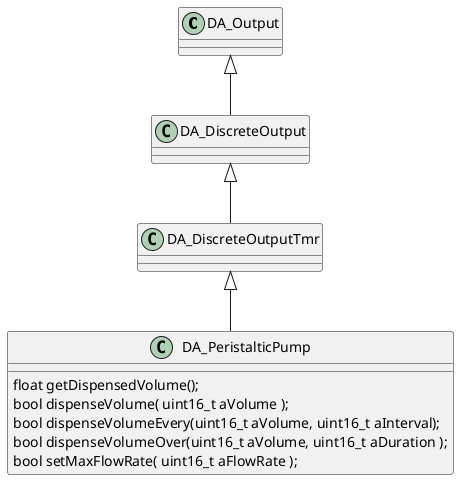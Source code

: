 @startuml
class DA_Output {

}

class DA_DiscreteOutput {

}

class DA_DiscreteOutputTmr {

}


class DA_PeristalticPump {
  float getDispensedVolume();
  bool dispenseVolume( uint16_t aVolume );
  bool dispenseVolumeEvery(uint16_t aVolume, uint16_t aInterval);
  bool dispenseVolumeOver(uint16_t aVolume, uint16_t aDuration );
  bool setMaxFlowRate( uint16_t aFlowRate );
}


DA_Output <|-- DA_DiscreteOutput
DA_DiscreteOutput<|-- DA_DiscreteOutputTmr
DA_DiscreteOutputTmr <|-- DA_PeristalticPump


@enduml
